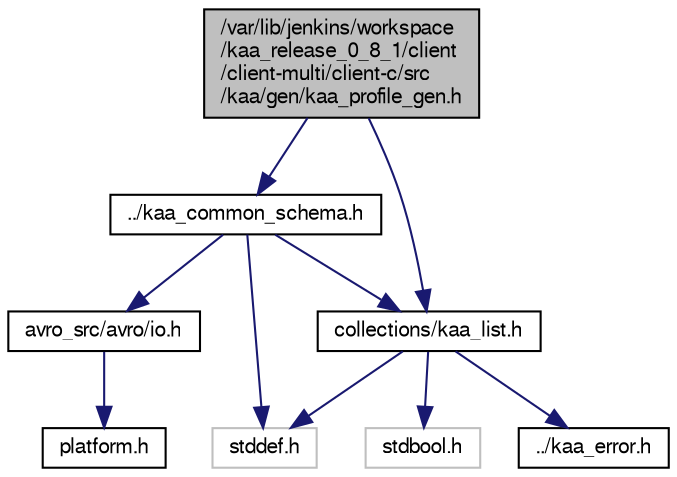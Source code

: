 digraph "/var/lib/jenkins/workspace/kaa_release_0_8_1/client/client-multi/client-c/src/kaa/gen/kaa_profile_gen.h"
{
  bgcolor="transparent";
  edge [fontname="FreeSans",fontsize="10",labelfontname="FreeSans",labelfontsize="10"];
  node [fontname="FreeSans",fontsize="10",shape=record];
  Node1 [label="/var/lib/jenkins/workspace\l/kaa_release_0_8_1/client\l/client-multi/client-c/src\l/kaa/gen/kaa_profile_gen.h",height=0.2,width=0.4,color="black", fillcolor="grey75", style="filled" fontcolor="black"];
  Node1 -> Node2 [color="midnightblue",fontsize="10",style="solid",fontname="FreeSans"];
  Node2 [label="../kaa_common_schema.h",height=0.2,width=0.4,color="black",URL="$kaa__common__schema_8h.html"];
  Node2 -> Node3 [color="midnightblue",fontsize="10",style="solid",fontname="FreeSans"];
  Node3 [label="stddef.h",height=0.2,width=0.4,color="grey75"];
  Node2 -> Node4 [color="midnightblue",fontsize="10",style="solid",fontname="FreeSans"];
  Node4 [label="avro_src/avro/io.h",height=0.2,width=0.4,color="black",URL="$io_8h.html"];
  Node4 -> Node5 [color="midnightblue",fontsize="10",style="solid",fontname="FreeSans"];
  Node5 [label="platform.h",height=0.2,width=0.4,color="black",URL="$avro__src_2avro_2platform_8h.html"];
  Node2 -> Node6 [color="midnightblue",fontsize="10",style="solid",fontname="FreeSans"];
  Node6 [label="collections/kaa_list.h",height=0.2,width=0.4,color="black",URL="$kaa__list_8h.html"];
  Node6 -> Node7 [color="midnightblue",fontsize="10",style="solid",fontname="FreeSans"];
  Node7 [label="stdbool.h",height=0.2,width=0.4,color="grey75"];
  Node6 -> Node3 [color="midnightblue",fontsize="10",style="solid",fontname="FreeSans"];
  Node6 -> Node8 [color="midnightblue",fontsize="10",style="solid",fontname="FreeSans"];
  Node8 [label="../kaa_error.h",height=0.2,width=0.4,color="black",URL="$kaa__error_8h.html",tooltip="Kaa error codes. "];
  Node1 -> Node6 [color="midnightblue",fontsize="10",style="solid",fontname="FreeSans"];
}
